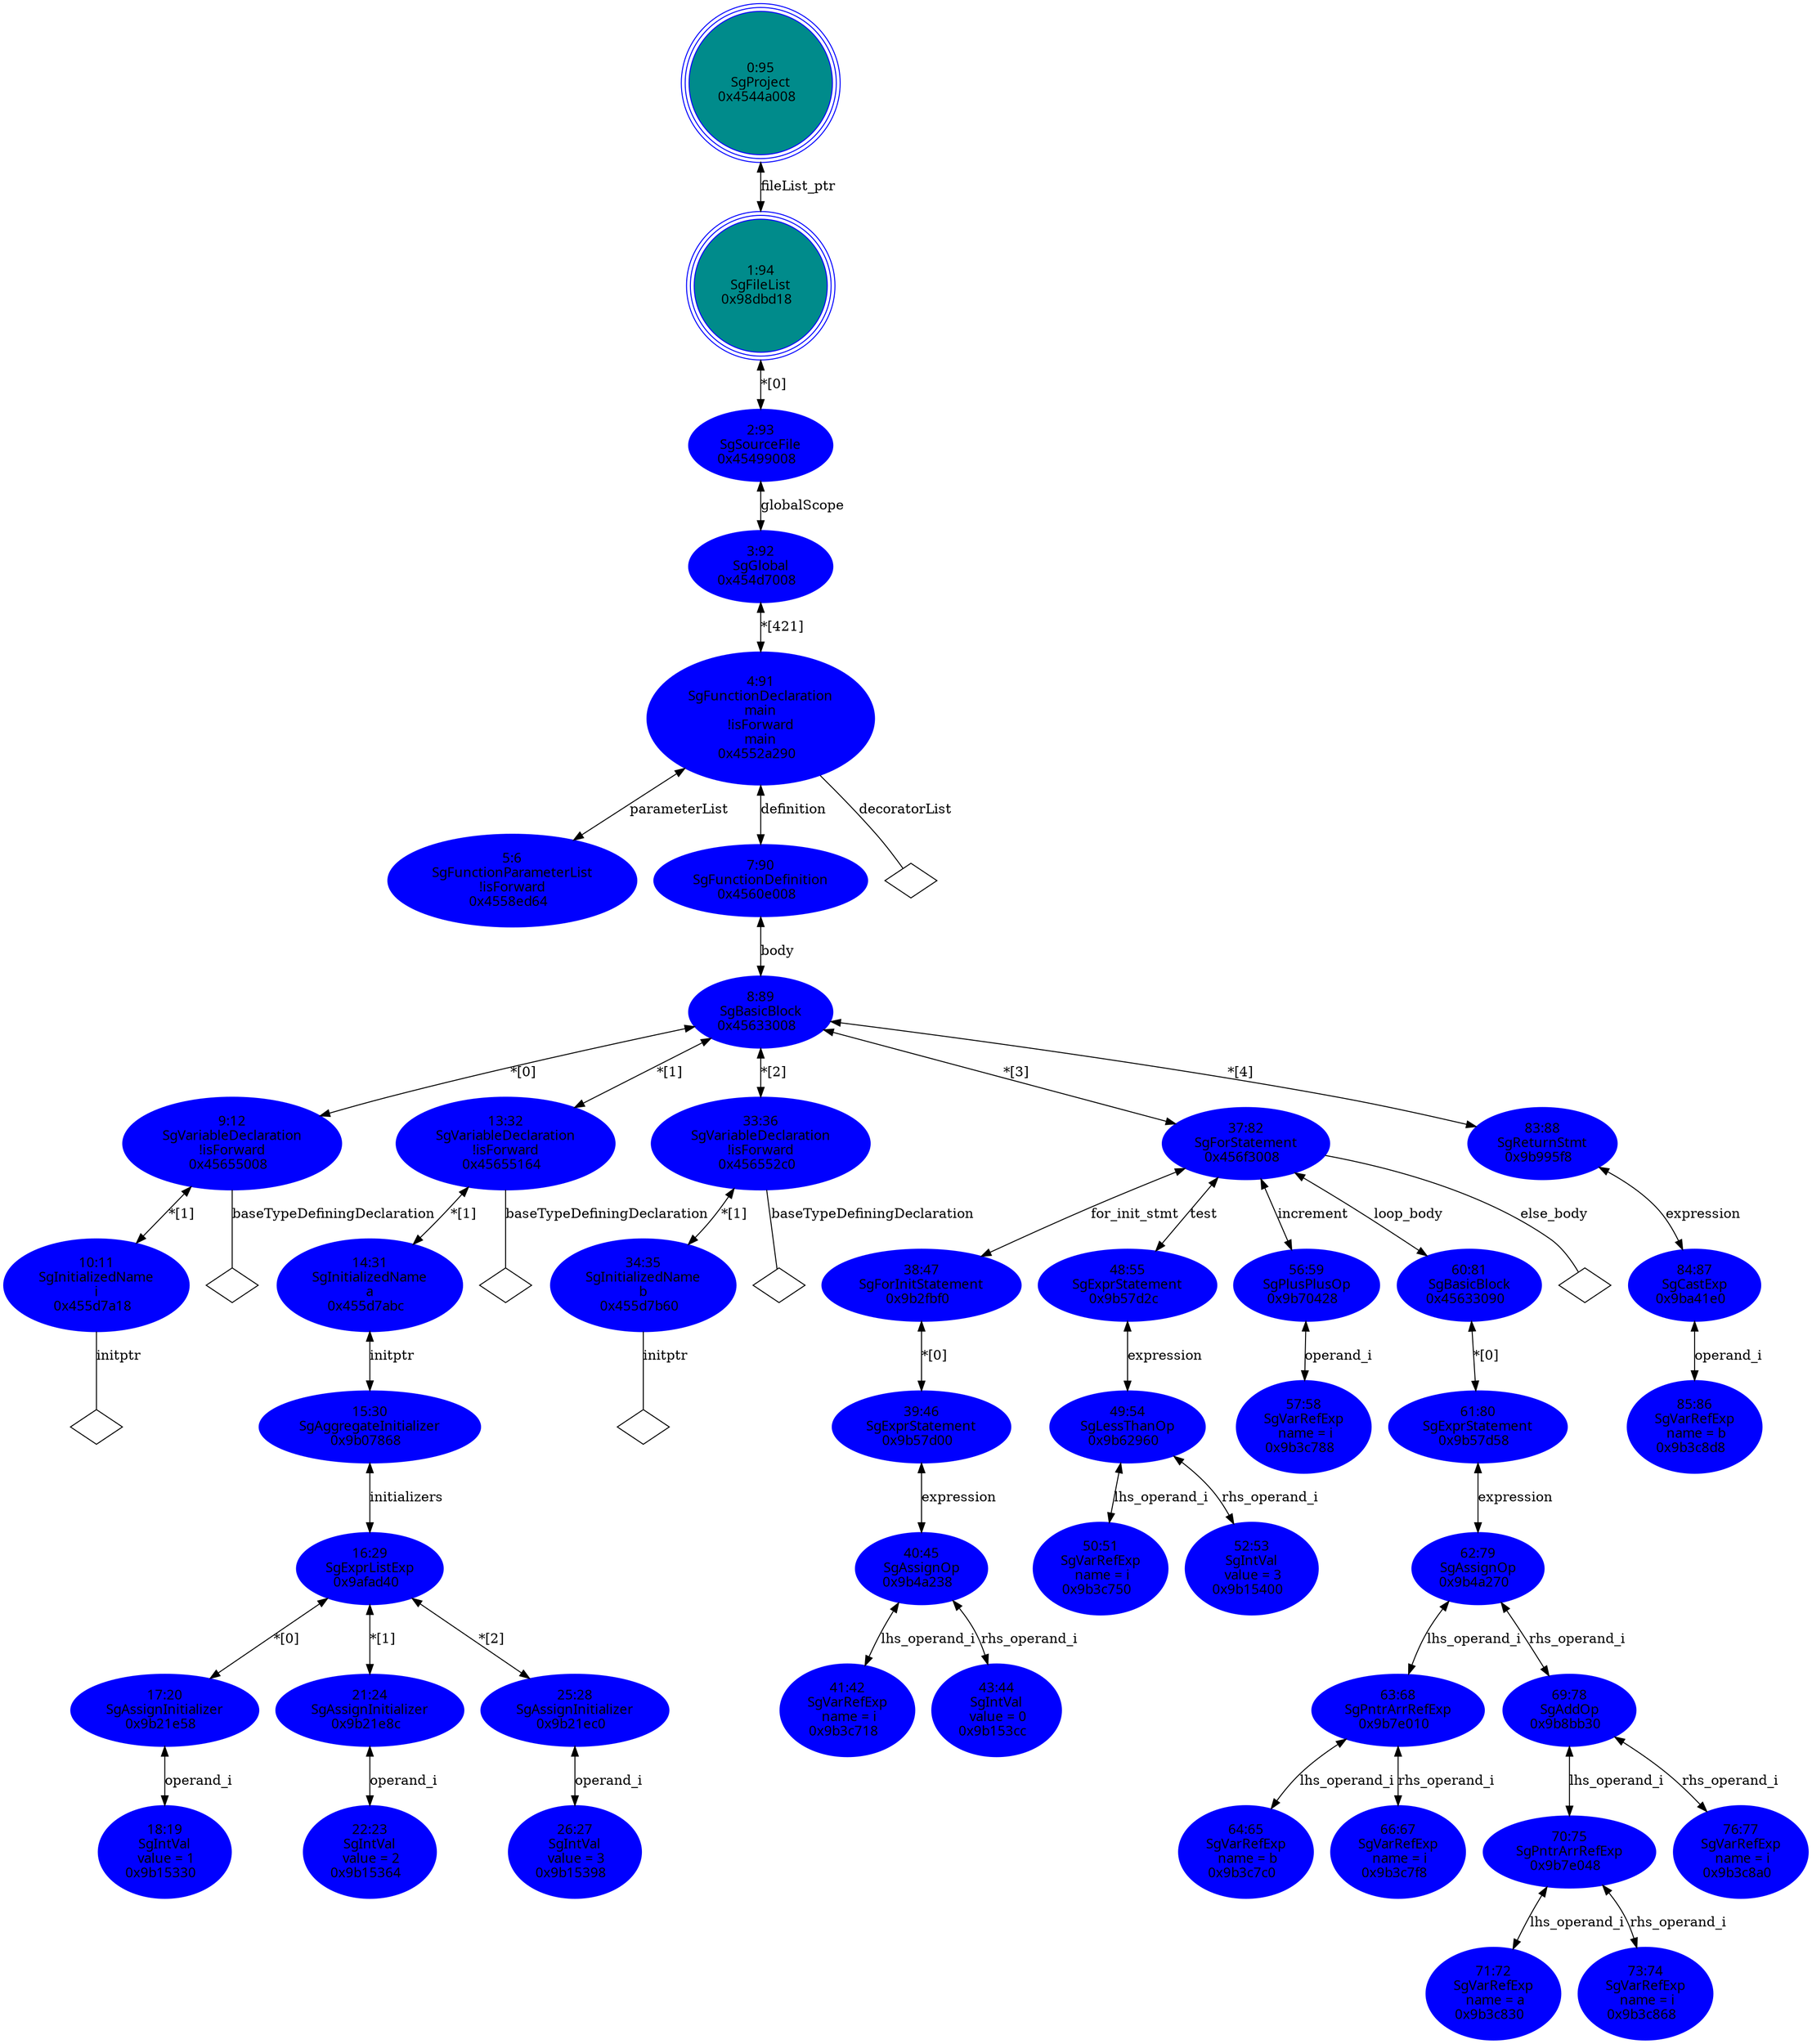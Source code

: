 digraph "GDOT/AST.dot" {
"0x4558ed64"[label="5:6\nSgFunctionParameterList\n!isForward\n0x4558ed64  " shape=ellipse,regular=0,URL="\N",tooltip="more info at \N",sides=6,peripheries=1,color="blue",fillcolor=blue1,fontname="7x13bold",fontcolor=black,style=filled];
"0x455d7a18"[label="10:11\nSgInitializedName\ni\n0x455d7a18  " shape=ellipse,regular=0,URL="\N",tooltip="more info at \N",sides=6,peripheries=1,color="blue",fillcolor=blue1,fontname="7x13bold",fontcolor=black,style=filled];
"0x455d7a18" -> "0x455d7a18__initptr__null"[label="initptr" dir=none ];
"0x455d7a18__initptr__null"[label="" shape=diamond ];
"0x45655008"[label="9:12\nSgVariableDeclaration\n!isForward\n0x45655008  " shape=ellipse,regular=0,URL="\N",tooltip="more info at \N",sides=6,peripheries=1,color="blue",fillcolor=blue1,fontname="7x13bold",fontcolor=black,style=filled];
"0x45655008" -> "0x45655008__baseTypeDefiningDeclaration__null"[label="baseTypeDefiningDeclaration" dir=none ];
"0x45655008__baseTypeDefiningDeclaration__null"[label="" shape=diamond ];
"0x45655008" -> "0x455d7a18"[label="*[1]" dir=both ];
"0x9b15330"[label="18:19\nSgIntVal\n value = 1\n0x9b15330  " shape=ellipse,regular=0,URL="\N",tooltip="more info at \N",sides=6,peripheries=1,color="blue",fillcolor=blue1,fontname="7x13bold",fontcolor=black,style=filled];
"0x9b21e58"[label="17:20\nSgAssignInitializer\n0x9b21e58  " shape=ellipse,regular=0,URL="\N",tooltip="more info at \N",sides=6,peripheries=1,color="blue",fillcolor=blue1,fontname="7x13bold",fontcolor=black,style=filled];
"0x9b21e58" -> "0x9b15330"[label="operand_i" dir=both ];
"0x9b15364"[label="22:23\nSgIntVal\n value = 2\n0x9b15364  " shape=ellipse,regular=0,URL="\N",tooltip="more info at \N",sides=6,peripheries=1,color="blue",fillcolor=blue1,fontname="7x13bold",fontcolor=black,style=filled];
"0x9b21e8c"[label="21:24\nSgAssignInitializer\n0x9b21e8c  " shape=ellipse,regular=0,URL="\N",tooltip="more info at \N",sides=6,peripheries=1,color="blue",fillcolor=blue1,fontname="7x13bold",fontcolor=black,style=filled];
"0x9b21e8c" -> "0x9b15364"[label="operand_i" dir=both ];
"0x9b15398"[label="26:27\nSgIntVal\n value = 3\n0x9b15398  " shape=ellipse,regular=0,URL="\N",tooltip="more info at \N",sides=6,peripheries=1,color="blue",fillcolor=blue1,fontname="7x13bold",fontcolor=black,style=filled];
"0x9b21ec0"[label="25:28\nSgAssignInitializer\n0x9b21ec0  " shape=ellipse,regular=0,URL="\N",tooltip="more info at \N",sides=6,peripheries=1,color="blue",fillcolor=blue1,fontname="7x13bold",fontcolor=black,style=filled];
"0x9b21ec0" -> "0x9b15398"[label="operand_i" dir=both ];
"0x9afad40"[label="16:29\nSgExprListExp\n0x9afad40  " shape=ellipse,regular=0,URL="\N",tooltip="more info at \N",sides=6,peripheries=1,color="blue",fillcolor=blue1,fontname="7x13bold",fontcolor=black,style=filled];
"0x9afad40" -> "0x9b21e58"[label="*[0]" dir=both ];
"0x9afad40" -> "0x9b21e8c"[label="*[1]" dir=both ];
"0x9afad40" -> "0x9b21ec0"[label="*[2]" dir=both ];
"0x9b07868"[label="15:30\nSgAggregateInitializer\n0x9b07868  " shape=ellipse,regular=0,URL="\N",tooltip="more info at \N",sides=6,peripheries=1,color="blue",fillcolor=blue1,fontname="7x13bold",fontcolor=black,style=filled];
"0x9b07868" -> "0x9afad40"[label="initializers" dir=both ];
"0x455d7abc"[label="14:31\nSgInitializedName\na\n0x455d7abc  " shape=ellipse,regular=0,URL="\N",tooltip="more info at \N",sides=6,peripheries=1,color="blue",fillcolor=blue1,fontname="7x13bold",fontcolor=black,style=filled];
"0x455d7abc" -> "0x9b07868"[label="initptr" dir=both ];
"0x45655164"[label="13:32\nSgVariableDeclaration\n!isForward\n0x45655164  " shape=ellipse,regular=0,URL="\N",tooltip="more info at \N",sides=6,peripheries=1,color="blue",fillcolor=blue1,fontname="7x13bold",fontcolor=black,style=filled];
"0x45655164" -> "0x45655164__baseTypeDefiningDeclaration__null"[label="baseTypeDefiningDeclaration" dir=none ];
"0x45655164__baseTypeDefiningDeclaration__null"[label="" shape=diamond ];
"0x45655164" -> "0x455d7abc"[label="*[1]" dir=both ];
"0x455d7b60"[label="34:35\nSgInitializedName\nb\n0x455d7b60  " shape=ellipse,regular=0,URL="\N",tooltip="more info at \N",sides=6,peripheries=1,color="blue",fillcolor=blue1,fontname="7x13bold",fontcolor=black,style=filled];
"0x455d7b60" -> "0x455d7b60__initptr__null"[label="initptr" dir=none ];
"0x455d7b60__initptr__null"[label="" shape=diamond ];
"0x456552c0"[label="33:36\nSgVariableDeclaration\n!isForward\n0x456552c0  " shape=ellipse,regular=0,URL="\N",tooltip="more info at \N",sides=6,peripheries=1,color="blue",fillcolor=blue1,fontname="7x13bold",fontcolor=black,style=filled];
"0x456552c0" -> "0x456552c0__baseTypeDefiningDeclaration__null"[label="baseTypeDefiningDeclaration" dir=none ];
"0x456552c0__baseTypeDefiningDeclaration__null"[label="" shape=diamond ];
"0x456552c0" -> "0x455d7b60"[label="*[1]" dir=both ];
"0x9b3c718"[label="41:42\nSgVarRefExp\n name = i\n0x9b3c718  " shape=ellipse,regular=0,URL="\N",tooltip="more info at \N",sides=6,peripheries=1,color="blue",fillcolor=blue1,fontname="7x13bold",fontcolor=black,style=filled];
"0x9b153cc"[label="43:44\nSgIntVal\n value = 0\n0x9b153cc  " shape=ellipse,regular=0,URL="\N",tooltip="more info at \N",sides=6,peripheries=1,color="blue",fillcolor=blue1,fontname="7x13bold",fontcolor=black,style=filled];
"0x9b4a238"[label="40:45\nSgAssignOp\n0x9b4a238  " shape=ellipse,regular=0,URL="\N",tooltip="more info at \N",sides=6,peripheries=1,color="blue",fillcolor=blue1,fontname="7x13bold",fontcolor=black,style=filled];
"0x9b4a238" -> "0x9b3c718"[label="lhs_operand_i" dir=both ];
"0x9b4a238" -> "0x9b153cc"[label="rhs_operand_i" dir=both ];
"0x9b57d00"[label="39:46\nSgExprStatement\n0x9b57d00  " shape=ellipse,regular=0,URL="\N",tooltip="more info at \N",sides=6,peripheries=1,color="blue",fillcolor=blue1,fontname="7x13bold",fontcolor=black,style=filled];
"0x9b57d00" -> "0x9b4a238"[label="expression" dir=both ];
"0x9b2fbf0"[label="38:47\nSgForInitStatement\n0x9b2fbf0  " shape=ellipse,regular=0,URL="\N",tooltip="more info at \N",sides=6,peripheries=1,color="blue",fillcolor=blue1,fontname="7x13bold",fontcolor=black,style=filled];
"0x9b2fbf0" -> "0x9b57d00"[label="*[0]" dir=both ];
"0x9b3c750"[label="50:51\nSgVarRefExp\n name = i\n0x9b3c750  " shape=ellipse,regular=0,URL="\N",tooltip="more info at \N",sides=6,peripheries=1,color="blue",fillcolor=blue1,fontname="7x13bold",fontcolor=black,style=filled];
"0x9b15400"[label="52:53\nSgIntVal\n value = 3\n0x9b15400  " shape=ellipse,regular=0,URL="\N",tooltip="more info at \N",sides=6,peripheries=1,color="blue",fillcolor=blue1,fontname="7x13bold",fontcolor=black,style=filled];
"0x9b62960"[label="49:54\nSgLessThanOp\n0x9b62960  " shape=ellipse,regular=0,URL="\N",tooltip="more info at \N",sides=6,peripheries=1,color="blue",fillcolor=blue1,fontname="7x13bold",fontcolor=black,style=filled];
"0x9b62960" -> "0x9b3c750"[label="lhs_operand_i" dir=both ];
"0x9b62960" -> "0x9b15400"[label="rhs_operand_i" dir=both ];
"0x9b57d2c"[label="48:55\nSgExprStatement\n0x9b57d2c  " shape=ellipse,regular=0,URL="\N",tooltip="more info at \N",sides=6,peripheries=1,color="blue",fillcolor=blue1,fontname="7x13bold",fontcolor=black,style=filled];
"0x9b57d2c" -> "0x9b62960"[label="expression" dir=both ];
"0x9b3c788"[label="57:58\nSgVarRefExp\n name = i\n0x9b3c788  " shape=ellipse,regular=0,URL="\N",tooltip="more info at \N",sides=6,peripheries=1,color="blue",fillcolor=blue1,fontname="7x13bold",fontcolor=black,style=filled];
"0x9b70428"[label="56:59\nSgPlusPlusOp\n0x9b70428  " shape=ellipse,regular=0,URL="\N",tooltip="more info at \N",sides=6,peripheries=1,color="blue",fillcolor=blue1,fontname="7x13bold",fontcolor=black,style=filled];
"0x9b70428" -> "0x9b3c788"[label="operand_i" dir=both ];
"0x9b3c7c0"[label="64:65\nSgVarRefExp\n name = b\n0x9b3c7c0  " shape=ellipse,regular=0,URL="\N",tooltip="more info at \N",sides=6,peripheries=1,color="blue",fillcolor=blue1,fontname="7x13bold",fontcolor=black,style=filled];
"0x9b3c7f8"[label="66:67\nSgVarRefExp\n name = i\n0x9b3c7f8  " shape=ellipse,regular=0,URL="\N",tooltip="more info at \N",sides=6,peripheries=1,color="blue",fillcolor=blue1,fontname="7x13bold",fontcolor=black,style=filled];
"0x9b7e010"[label="63:68\nSgPntrArrRefExp\n0x9b7e010  " shape=ellipse,regular=0,URL="\N",tooltip="more info at \N",sides=6,peripheries=1,color="blue",fillcolor=blue1,fontname="7x13bold",fontcolor=black,style=filled];
"0x9b7e010" -> "0x9b3c7c0"[label="lhs_operand_i" dir=both ];
"0x9b7e010" -> "0x9b3c7f8"[label="rhs_operand_i" dir=both ];
"0x9b3c830"[label="71:72\nSgVarRefExp\n name = a\n0x9b3c830  " shape=ellipse,regular=0,URL="\N",tooltip="more info at \N",sides=6,peripheries=1,color="blue",fillcolor=blue1,fontname="7x13bold",fontcolor=black,style=filled];
"0x9b3c868"[label="73:74\nSgVarRefExp\n name = i\n0x9b3c868  " shape=ellipse,regular=0,URL="\N",tooltip="more info at \N",sides=6,peripheries=1,color="blue",fillcolor=blue1,fontname="7x13bold",fontcolor=black,style=filled];
"0x9b7e048"[label="70:75\nSgPntrArrRefExp\n0x9b7e048  " shape=ellipse,regular=0,URL="\N",tooltip="more info at \N",sides=6,peripheries=1,color="blue",fillcolor=blue1,fontname="7x13bold",fontcolor=black,style=filled];
"0x9b7e048" -> "0x9b3c830"[label="lhs_operand_i" dir=both ];
"0x9b7e048" -> "0x9b3c868"[label="rhs_operand_i" dir=both ];
"0x9b3c8a0"[label="76:77\nSgVarRefExp\n name = i\n0x9b3c8a0  " shape=ellipse,regular=0,URL="\N",tooltip="more info at \N",sides=6,peripheries=1,color="blue",fillcolor=blue1,fontname="7x13bold",fontcolor=black,style=filled];
"0x9b8bb30"[label="69:78\nSgAddOp\n0x9b8bb30  " shape=ellipse,regular=0,URL="\N",tooltip="more info at \N",sides=6,peripheries=1,color="blue",fillcolor=blue1,fontname="7x13bold",fontcolor=black,style=filled];
"0x9b8bb30" -> "0x9b7e048"[label="lhs_operand_i" dir=both ];
"0x9b8bb30" -> "0x9b3c8a0"[label="rhs_operand_i" dir=both ];
"0x9b4a270"[label="62:79\nSgAssignOp\n0x9b4a270  " shape=ellipse,regular=0,URL="\N",tooltip="more info at \N",sides=6,peripheries=1,color="blue",fillcolor=blue1,fontname="7x13bold",fontcolor=black,style=filled];
"0x9b4a270" -> "0x9b7e010"[label="lhs_operand_i" dir=both ];
"0x9b4a270" -> "0x9b8bb30"[label="rhs_operand_i" dir=both ];
"0x9b57d58"[label="61:80\nSgExprStatement\n0x9b57d58  " shape=ellipse,regular=0,URL="\N",tooltip="more info at \N",sides=6,peripheries=1,color="blue",fillcolor=blue1,fontname="7x13bold",fontcolor=black,style=filled];
"0x9b57d58" -> "0x9b4a270"[label="expression" dir=both ];
"0x45633090"[label="60:81\nSgBasicBlock\n0x45633090  " shape=ellipse,regular=0,URL="\N",tooltip="more info at \N",sides=6,peripheries=1,color="blue",fillcolor=blue1,fontname="7x13bold",fontcolor=black,style=filled];
"0x45633090" -> "0x9b57d58"[label="*[0]" dir=both ];
"0x456f3008"[label="37:82\nSgForStatement\n0x456f3008  " shape=ellipse,regular=0,URL="\N",tooltip="more info at \N",sides=6,peripheries=1,color="blue",fillcolor=blue1,fontname="7x13bold",fontcolor=black,style=filled];
"0x456f3008" -> "0x9b2fbf0"[label="for_init_stmt" dir=both ];
"0x456f3008" -> "0x9b57d2c"[label="test" dir=both ];
"0x456f3008" -> "0x9b70428"[label="increment" dir=both ];
"0x456f3008" -> "0x45633090"[label="loop_body" dir=both ];
"0x456f3008" -> "0x456f3008__else_body__null"[label="else_body" dir=none ];
"0x456f3008__else_body__null"[label="" shape=diamond ];
"0x9b3c8d8"[label="85:86\nSgVarRefExp\n name = b\n0x9b3c8d8  " shape=ellipse,regular=0,URL="\N",tooltip="more info at \N",sides=6,peripheries=1,color="blue",fillcolor=blue1,fontname="7x13bold",fontcolor=black,style=filled];
"0x9ba41e0"[label="84:87\nSgCastExp\n0x9ba41e0  " shape=ellipse,regular=0,URL="\N",tooltip="more info at \N",sides=6,peripheries=1,color="blue",fillcolor=blue1,fontname="7x13bold",fontcolor=black,style=filled];
"0x9ba41e0" -> "0x9b3c8d8"[label="operand_i" dir=both ];
"0x9b995f8"[label="83:88\nSgReturnStmt\n0x9b995f8  " shape=ellipse,regular=0,URL="\N",tooltip="more info at \N",sides=6,peripheries=1,color="blue",fillcolor=blue1,fontname="7x13bold",fontcolor=black,style=filled];
"0x9b995f8" -> "0x9ba41e0"[label="expression" dir=both ];
"0x45633008"[label="8:89\nSgBasicBlock\n0x45633008  " shape=ellipse,regular=0,URL="\N",tooltip="more info at \N",sides=6,peripheries=1,color="blue",fillcolor=blue1,fontname="7x13bold",fontcolor=black,style=filled];
"0x45633008" -> "0x45655008"[label="*[0]" dir=both ];
"0x45633008" -> "0x45655164"[label="*[1]" dir=both ];
"0x45633008" -> "0x456552c0"[label="*[2]" dir=both ];
"0x45633008" -> "0x456f3008"[label="*[3]" dir=both ];
"0x45633008" -> "0x9b995f8"[label="*[4]" dir=both ];
"0x4560e008"[label="7:90\nSgFunctionDefinition\n0x4560e008  " shape=ellipse,regular=0,URL="\N",tooltip="more info at \N",sides=6,peripheries=1,color="blue",fillcolor=blue1,fontname="7x13bold",fontcolor=black,style=filled];
"0x4560e008" -> "0x45633008"[label="body" dir=both ];
"0x4552a290"[label="4:91\nSgFunctionDeclaration\nmain\n!isForward\nmain\n0x4552a290  " shape=ellipse,regular=0,URL="\N",tooltip="more info at \N",sides=6,peripheries=1,color="blue",fillcolor=blue1,fontname="7x13bold",fontcolor=black,style=filled];
"0x4552a290" -> "0x4558ed64"[label="parameterList" dir=both ];
"0x4552a290" -> "0x4552a290__decoratorList__null"[label="decoratorList" dir=none ];
"0x4552a290__decoratorList__null"[label="" shape=diamond ];
"0x4552a290" -> "0x4560e008"[label="definition" dir=both ];
"0x454d7008"[label="3:92\nSgGlobal\n0x454d7008  " shape=ellipse,regular=0,URL="\N",tooltip="more info at \N",sides=6,peripheries=1,color="blue",fillcolor=blue1,fontname="7x13bold",fontcolor=black,style=filled];
"0x454d7008" -> "0x4552a290"[label="*[421]" dir=both ];
"0x45499008"[label="2:93\nSgSourceFile\n0x45499008  " shape=ellipse,regular=0,URL="\N",tooltip="more info at \N",sides=6,peripheries=1,color="blue",fillcolor=blue1,fontname="7x13bold",fontcolor=black,style=filled];
"0x45499008" -> "0x454d7008"[label="globalScope" dir=both ];
"0x98dbd18"[label="1:94\nSgFileList\n0x98dbd18  " shape=circle,regular=0,URL="\N",tooltip="more info at \N",sides=6,peripheries=3,color="blue",fillcolor=cyan4,fontname="12x24bold",fontcolor=black,style=filled];
"0x98dbd18" -> "0x45499008"[label="*[0]" dir=both ];
"0x4544a008"[label="0:95\nSgProject\n0x4544a008  " shape=circle,regular=0,URL="\N",tooltip="more info at \N",sides=6,peripheries=3,color="blue",fillcolor=cyan4,fontname="12x24bold",fontcolor=black,style=filled];
"0x4544a008" -> "0x98dbd18"[label="fileList_ptr" dir=both ];
}
